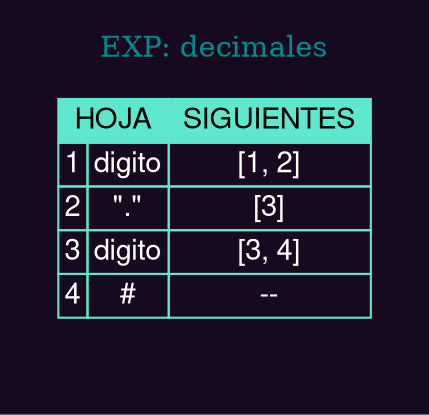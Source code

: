 digraph G {

    fontcolor="cyan4"
    bgcolor="#170920"
    node [fontname="Helvetica,Arial,sans-serif", shape=none, ordering="in"]
    label=" "

    subgraph cluster01{
        color="#170920"
        label="EXP: decimales"
        n0 [label = <
                <table border="0" cellspacing="0" cellborder="1" color="#5ee7cd">
                    <tr><td  colspan="2" align="center" bgcolor="#5ee7cd"><font color="black"> HOJA </font></td>
                    <td  align="center" bgcolor="#5ee7cd"><font color="black"> SIGUIENTES </font></td></tr>
                    <tr><td><font color="white" align="center">1</font></td>
                    <td align="center"><font color="white">digito</font></td>
                    <td ><font color="white" align="center">[1, 2]</font></td></tr>
                    <tr><td><font color="white" align="center">2</font></td>
                    <td align="center"><font color="white">"."</font></td>
                    <td ><font color="white" align="center">[3]</font></td></tr>
                    <tr><td><font color="white" align="center">3</font></td>
                    <td align="center"><font color="white">digito</font></td>
                    <td ><font color="white" align="center">[3, 4]</font></td></tr>
                    <tr><td><font color="white" align="center">4</font></td>
                    <td align="center"><font color="white">#</font></td>
                    <td ><font color="white" align="center">--</font></td></tr>
                </table>
        > ] ; 
    }
}
